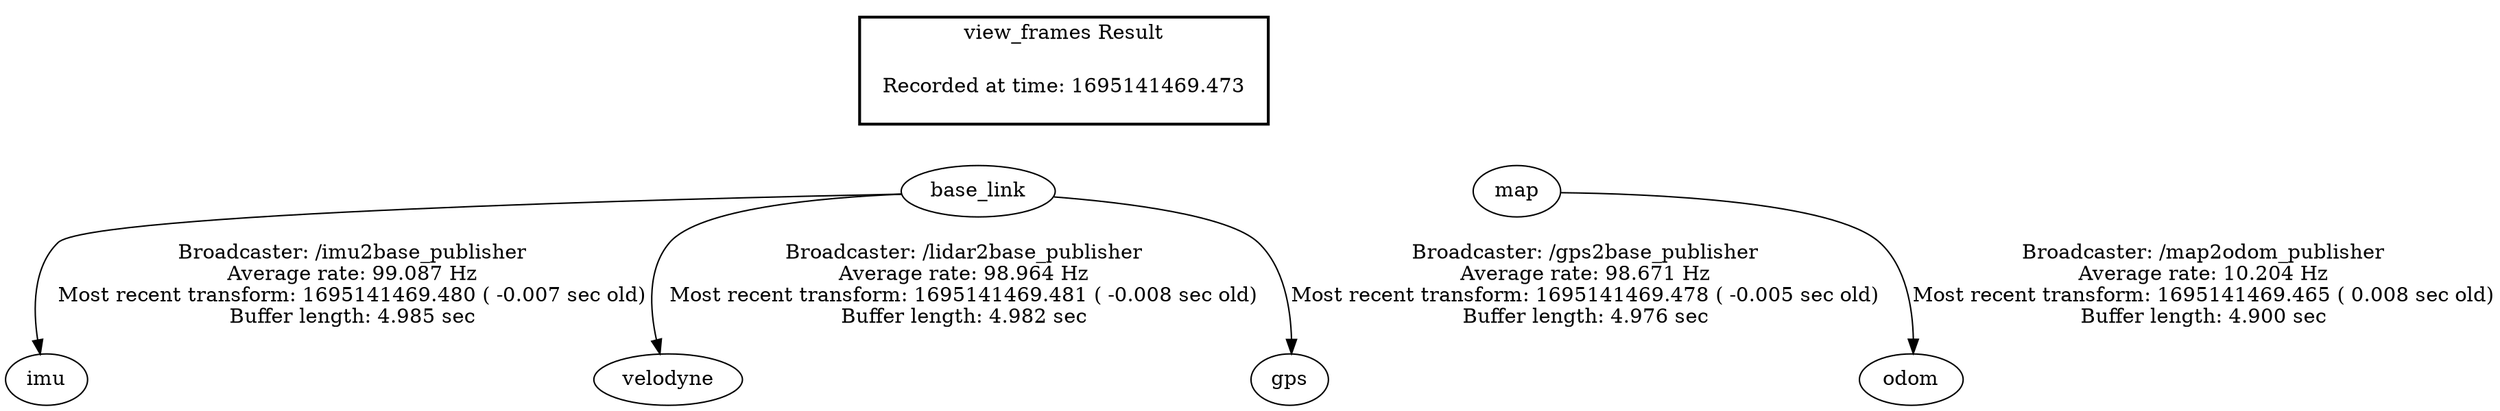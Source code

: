 digraph G {
"base_link" -> "imu"[label="Broadcaster: /imu2base_publisher\nAverage rate: 99.087 Hz\nMost recent transform: 1695141469.480 ( -0.007 sec old)\nBuffer length: 4.985 sec\n"];
"base_link" -> "velodyne"[label="Broadcaster: /lidar2base_publisher\nAverage rate: 98.964 Hz\nMost recent transform: 1695141469.481 ( -0.008 sec old)\nBuffer length: 4.982 sec\n"];
"base_link" -> "gps"[label="Broadcaster: /gps2base_publisher\nAverage rate: 98.671 Hz\nMost recent transform: 1695141469.478 ( -0.005 sec old)\nBuffer length: 4.976 sec\n"];
"map" -> "odom"[label="Broadcaster: /map2odom_publisher\nAverage rate: 10.204 Hz\nMost recent transform: 1695141469.465 ( 0.008 sec old)\nBuffer length: 4.900 sec\n"];
edge [style=invis];
 subgraph cluster_legend { style=bold; color=black; label ="view_frames Result";
"Recorded at time: 1695141469.473"[ shape=plaintext ] ;
 }->"base_link";
edge [style=invis];
 subgraph cluster_legend { style=bold; color=black; label ="view_frames Result";
"Recorded at time: 1695141469.473"[ shape=plaintext ] ;
 }->"map";
}
